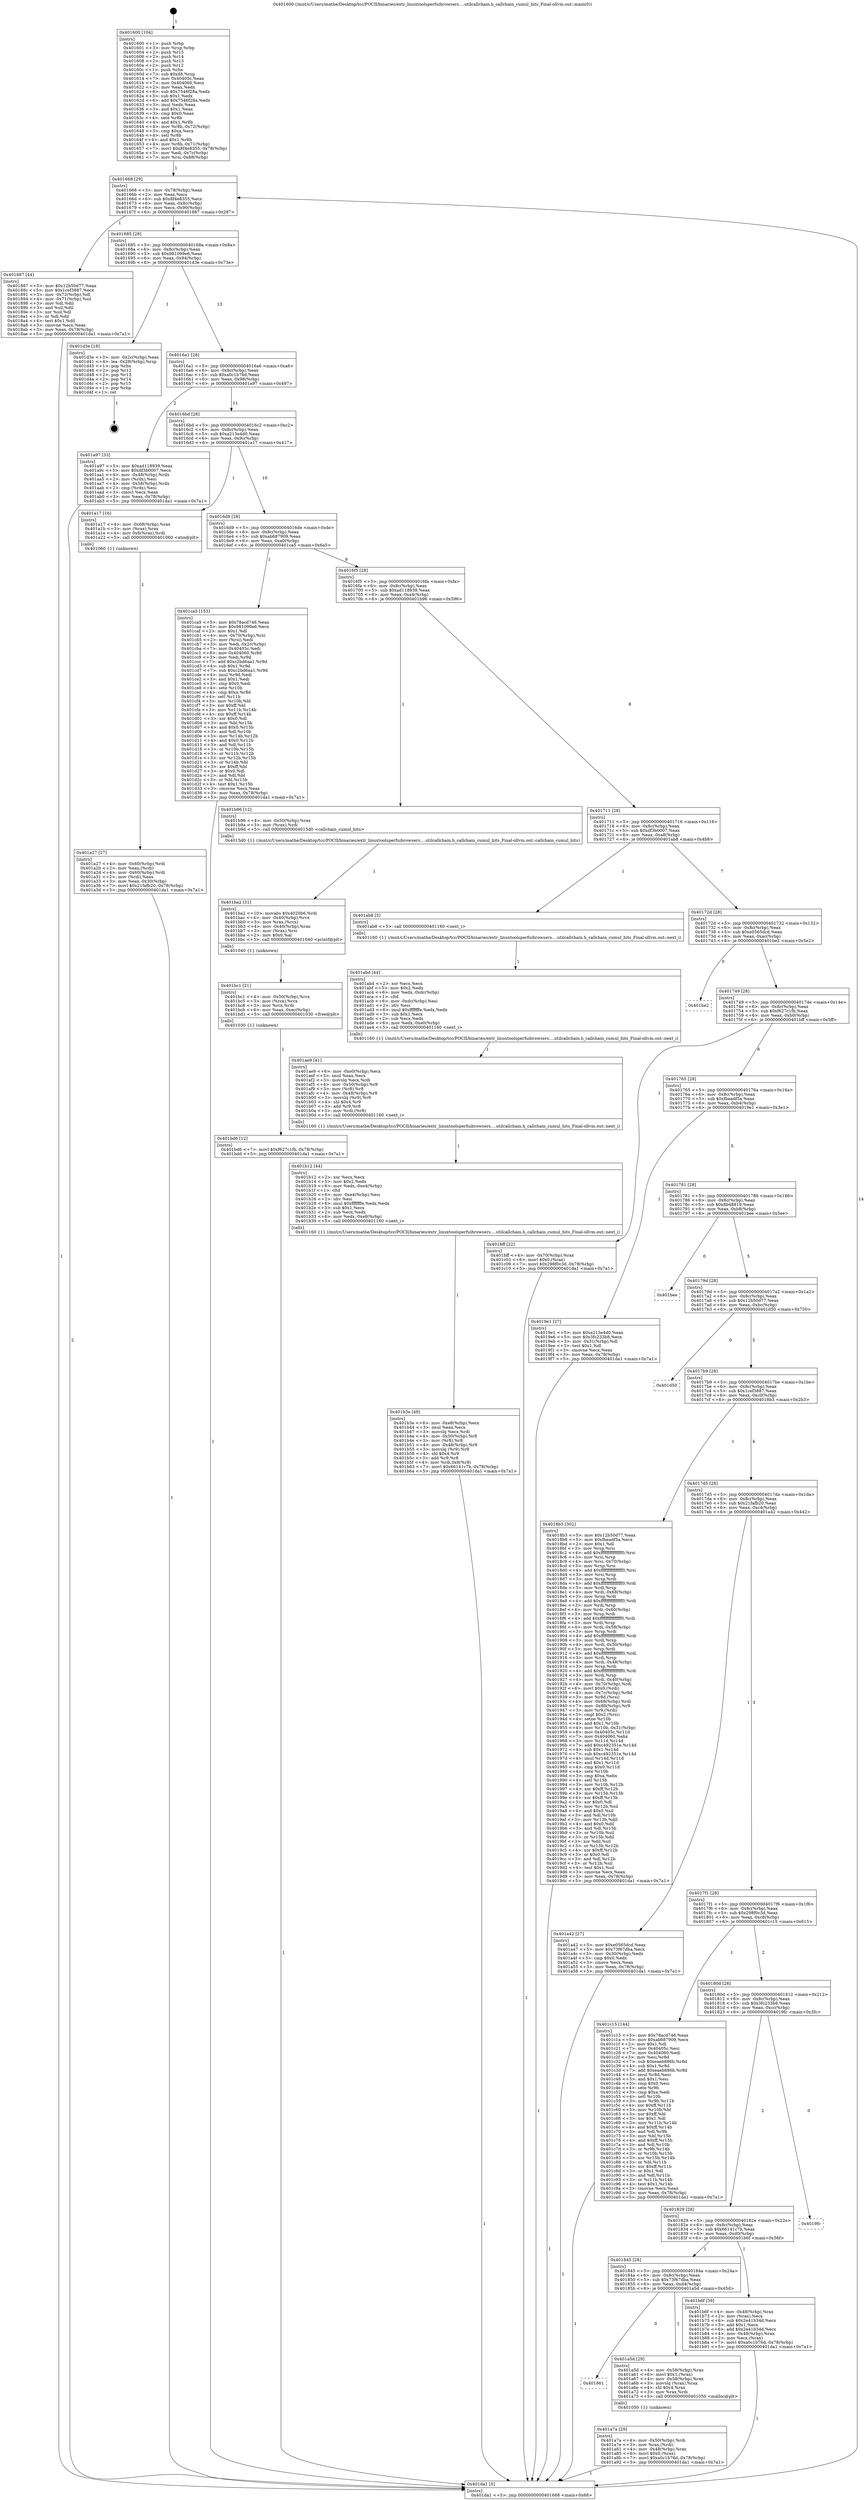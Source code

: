 digraph "0x401600" {
  label = "0x401600 (/mnt/c/Users/mathe/Desktop/tcc/POCII/binaries/extr_linuxtoolsperfuibrowsers....utilcallchain.h_callchain_cumul_hits_Final-ollvm.out::main(0))"
  labelloc = "t"
  node[shape=record]

  Entry [label="",width=0.3,height=0.3,shape=circle,fillcolor=black,style=filled]
  "0x401668" [label="{
     0x401668 [29]\l
     | [instrs]\l
     &nbsp;&nbsp;0x401668 \<+3\>: mov -0x78(%rbp),%eax\l
     &nbsp;&nbsp;0x40166b \<+2\>: mov %eax,%ecx\l
     &nbsp;&nbsp;0x40166d \<+6\>: sub $0x8f4e8355,%ecx\l
     &nbsp;&nbsp;0x401673 \<+6\>: mov %eax,-0x8c(%rbp)\l
     &nbsp;&nbsp;0x401679 \<+6\>: mov %ecx,-0x90(%rbp)\l
     &nbsp;&nbsp;0x40167f \<+6\>: je 0000000000401887 \<main+0x287\>\l
  }"]
  "0x401887" [label="{
     0x401887 [44]\l
     | [instrs]\l
     &nbsp;&nbsp;0x401887 \<+5\>: mov $0x12b50d77,%eax\l
     &nbsp;&nbsp;0x40188c \<+5\>: mov $0x1cef3887,%ecx\l
     &nbsp;&nbsp;0x401891 \<+3\>: mov -0x72(%rbp),%dl\l
     &nbsp;&nbsp;0x401894 \<+4\>: mov -0x71(%rbp),%sil\l
     &nbsp;&nbsp;0x401898 \<+3\>: mov %dl,%dil\l
     &nbsp;&nbsp;0x40189b \<+3\>: and %sil,%dil\l
     &nbsp;&nbsp;0x40189e \<+3\>: xor %sil,%dl\l
     &nbsp;&nbsp;0x4018a1 \<+3\>: or %dl,%dil\l
     &nbsp;&nbsp;0x4018a4 \<+4\>: test $0x1,%dil\l
     &nbsp;&nbsp;0x4018a8 \<+3\>: cmovne %ecx,%eax\l
     &nbsp;&nbsp;0x4018ab \<+3\>: mov %eax,-0x78(%rbp)\l
     &nbsp;&nbsp;0x4018ae \<+5\>: jmp 0000000000401da1 \<main+0x7a1\>\l
  }"]
  "0x401685" [label="{
     0x401685 [28]\l
     | [instrs]\l
     &nbsp;&nbsp;0x401685 \<+5\>: jmp 000000000040168a \<main+0x8a\>\l
     &nbsp;&nbsp;0x40168a \<+6\>: mov -0x8c(%rbp),%eax\l
     &nbsp;&nbsp;0x401690 \<+5\>: sub $0x981099e6,%eax\l
     &nbsp;&nbsp;0x401695 \<+6\>: mov %eax,-0x94(%rbp)\l
     &nbsp;&nbsp;0x40169b \<+6\>: je 0000000000401d3e \<main+0x73e\>\l
  }"]
  "0x401da1" [label="{
     0x401da1 [5]\l
     | [instrs]\l
     &nbsp;&nbsp;0x401da1 \<+5\>: jmp 0000000000401668 \<main+0x68\>\l
  }"]
  "0x401600" [label="{
     0x401600 [104]\l
     | [instrs]\l
     &nbsp;&nbsp;0x401600 \<+1\>: push %rbp\l
     &nbsp;&nbsp;0x401601 \<+3\>: mov %rsp,%rbp\l
     &nbsp;&nbsp;0x401604 \<+2\>: push %r15\l
     &nbsp;&nbsp;0x401606 \<+2\>: push %r14\l
     &nbsp;&nbsp;0x401608 \<+2\>: push %r13\l
     &nbsp;&nbsp;0x40160a \<+2\>: push %r12\l
     &nbsp;&nbsp;0x40160c \<+1\>: push %rbx\l
     &nbsp;&nbsp;0x40160d \<+7\>: sub $0xd8,%rsp\l
     &nbsp;&nbsp;0x401614 \<+7\>: mov 0x40405c,%eax\l
     &nbsp;&nbsp;0x40161b \<+7\>: mov 0x404060,%ecx\l
     &nbsp;&nbsp;0x401622 \<+2\>: mov %eax,%edx\l
     &nbsp;&nbsp;0x401624 \<+6\>: sub $0x7546f28a,%edx\l
     &nbsp;&nbsp;0x40162a \<+3\>: sub $0x1,%edx\l
     &nbsp;&nbsp;0x40162d \<+6\>: add $0x7546f28a,%edx\l
     &nbsp;&nbsp;0x401633 \<+3\>: imul %edx,%eax\l
     &nbsp;&nbsp;0x401636 \<+3\>: and $0x1,%eax\l
     &nbsp;&nbsp;0x401639 \<+3\>: cmp $0x0,%eax\l
     &nbsp;&nbsp;0x40163c \<+4\>: sete %r8b\l
     &nbsp;&nbsp;0x401640 \<+4\>: and $0x1,%r8b\l
     &nbsp;&nbsp;0x401644 \<+4\>: mov %r8b,-0x72(%rbp)\l
     &nbsp;&nbsp;0x401648 \<+3\>: cmp $0xa,%ecx\l
     &nbsp;&nbsp;0x40164b \<+4\>: setl %r8b\l
     &nbsp;&nbsp;0x40164f \<+4\>: and $0x1,%r8b\l
     &nbsp;&nbsp;0x401653 \<+4\>: mov %r8b,-0x71(%rbp)\l
     &nbsp;&nbsp;0x401657 \<+7\>: movl $0x8f4e8355,-0x78(%rbp)\l
     &nbsp;&nbsp;0x40165e \<+3\>: mov %edi,-0x7c(%rbp)\l
     &nbsp;&nbsp;0x401661 \<+7\>: mov %rsi,-0x88(%rbp)\l
  }"]
  Exit [label="",width=0.3,height=0.3,shape=circle,fillcolor=black,style=filled,peripheries=2]
  "0x401d3e" [label="{
     0x401d3e [18]\l
     | [instrs]\l
     &nbsp;&nbsp;0x401d3e \<+3\>: mov -0x2c(%rbp),%eax\l
     &nbsp;&nbsp;0x401d41 \<+4\>: lea -0x28(%rbp),%rsp\l
     &nbsp;&nbsp;0x401d45 \<+1\>: pop %rbx\l
     &nbsp;&nbsp;0x401d46 \<+2\>: pop %r12\l
     &nbsp;&nbsp;0x401d48 \<+2\>: pop %r13\l
     &nbsp;&nbsp;0x401d4a \<+2\>: pop %r14\l
     &nbsp;&nbsp;0x401d4c \<+2\>: pop %r15\l
     &nbsp;&nbsp;0x401d4e \<+1\>: pop %rbp\l
     &nbsp;&nbsp;0x401d4f \<+1\>: ret\l
  }"]
  "0x4016a1" [label="{
     0x4016a1 [28]\l
     | [instrs]\l
     &nbsp;&nbsp;0x4016a1 \<+5\>: jmp 00000000004016a6 \<main+0xa6\>\l
     &nbsp;&nbsp;0x4016a6 \<+6\>: mov -0x8c(%rbp),%eax\l
     &nbsp;&nbsp;0x4016ac \<+5\>: sub $0xa0c1b76d,%eax\l
     &nbsp;&nbsp;0x4016b1 \<+6\>: mov %eax,-0x98(%rbp)\l
     &nbsp;&nbsp;0x4016b7 \<+6\>: je 0000000000401a97 \<main+0x497\>\l
  }"]
  "0x401bd6" [label="{
     0x401bd6 [12]\l
     | [instrs]\l
     &nbsp;&nbsp;0x401bd6 \<+7\>: movl $0xf627c1fb,-0x78(%rbp)\l
     &nbsp;&nbsp;0x401bdd \<+5\>: jmp 0000000000401da1 \<main+0x7a1\>\l
  }"]
  "0x401a97" [label="{
     0x401a97 [33]\l
     | [instrs]\l
     &nbsp;&nbsp;0x401a97 \<+5\>: mov $0xad118939,%eax\l
     &nbsp;&nbsp;0x401a9c \<+5\>: mov $0xdf3b0007,%ecx\l
     &nbsp;&nbsp;0x401aa1 \<+4\>: mov -0x48(%rbp),%rdx\l
     &nbsp;&nbsp;0x401aa5 \<+2\>: mov (%rdx),%esi\l
     &nbsp;&nbsp;0x401aa7 \<+4\>: mov -0x58(%rbp),%rdx\l
     &nbsp;&nbsp;0x401aab \<+2\>: cmp (%rdx),%esi\l
     &nbsp;&nbsp;0x401aad \<+3\>: cmovl %ecx,%eax\l
     &nbsp;&nbsp;0x401ab0 \<+3\>: mov %eax,-0x78(%rbp)\l
     &nbsp;&nbsp;0x401ab3 \<+5\>: jmp 0000000000401da1 \<main+0x7a1\>\l
  }"]
  "0x4016bd" [label="{
     0x4016bd [28]\l
     | [instrs]\l
     &nbsp;&nbsp;0x4016bd \<+5\>: jmp 00000000004016c2 \<main+0xc2\>\l
     &nbsp;&nbsp;0x4016c2 \<+6\>: mov -0x8c(%rbp),%eax\l
     &nbsp;&nbsp;0x4016c8 \<+5\>: sub $0xa213e4d0,%eax\l
     &nbsp;&nbsp;0x4016cd \<+6\>: mov %eax,-0x9c(%rbp)\l
     &nbsp;&nbsp;0x4016d3 \<+6\>: je 0000000000401a17 \<main+0x417\>\l
  }"]
  "0x401bc1" [label="{
     0x401bc1 [21]\l
     | [instrs]\l
     &nbsp;&nbsp;0x401bc1 \<+4\>: mov -0x50(%rbp),%rcx\l
     &nbsp;&nbsp;0x401bc5 \<+3\>: mov (%rcx),%rcx\l
     &nbsp;&nbsp;0x401bc8 \<+3\>: mov %rcx,%rdi\l
     &nbsp;&nbsp;0x401bcb \<+6\>: mov %eax,-0xec(%rbp)\l
     &nbsp;&nbsp;0x401bd1 \<+5\>: call 0000000000401030 \<free@plt\>\l
     | [calls]\l
     &nbsp;&nbsp;0x401030 \{1\} (unknown)\l
  }"]
  "0x401a17" [label="{
     0x401a17 [16]\l
     | [instrs]\l
     &nbsp;&nbsp;0x401a17 \<+4\>: mov -0x68(%rbp),%rax\l
     &nbsp;&nbsp;0x401a1b \<+3\>: mov (%rax),%rax\l
     &nbsp;&nbsp;0x401a1e \<+4\>: mov 0x8(%rax),%rdi\l
     &nbsp;&nbsp;0x401a22 \<+5\>: call 0000000000401060 \<atoi@plt\>\l
     | [calls]\l
     &nbsp;&nbsp;0x401060 \{1\} (unknown)\l
  }"]
  "0x4016d9" [label="{
     0x4016d9 [28]\l
     | [instrs]\l
     &nbsp;&nbsp;0x4016d9 \<+5\>: jmp 00000000004016de \<main+0xde\>\l
     &nbsp;&nbsp;0x4016de \<+6\>: mov -0x8c(%rbp),%eax\l
     &nbsp;&nbsp;0x4016e4 \<+5\>: sub $0xab687909,%eax\l
     &nbsp;&nbsp;0x4016e9 \<+6\>: mov %eax,-0xa0(%rbp)\l
     &nbsp;&nbsp;0x4016ef \<+6\>: je 0000000000401ca5 \<main+0x6a5\>\l
  }"]
  "0x401ba2" [label="{
     0x401ba2 [31]\l
     | [instrs]\l
     &nbsp;&nbsp;0x401ba2 \<+10\>: movabs $0x4020b6,%rdi\l
     &nbsp;&nbsp;0x401bac \<+4\>: mov -0x40(%rbp),%rcx\l
     &nbsp;&nbsp;0x401bb0 \<+3\>: mov %rax,(%rcx)\l
     &nbsp;&nbsp;0x401bb3 \<+4\>: mov -0x40(%rbp),%rax\l
     &nbsp;&nbsp;0x401bb7 \<+3\>: mov (%rax),%rsi\l
     &nbsp;&nbsp;0x401bba \<+2\>: mov $0x0,%al\l
     &nbsp;&nbsp;0x401bbc \<+5\>: call 0000000000401040 \<printf@plt\>\l
     | [calls]\l
     &nbsp;&nbsp;0x401040 \{1\} (unknown)\l
  }"]
  "0x401ca5" [label="{
     0x401ca5 [153]\l
     | [instrs]\l
     &nbsp;&nbsp;0x401ca5 \<+5\>: mov $0x78acd746,%eax\l
     &nbsp;&nbsp;0x401caa \<+5\>: mov $0x981099e6,%ecx\l
     &nbsp;&nbsp;0x401caf \<+2\>: mov $0x1,%dl\l
     &nbsp;&nbsp;0x401cb1 \<+4\>: mov -0x70(%rbp),%rsi\l
     &nbsp;&nbsp;0x401cb5 \<+2\>: mov (%rsi),%edi\l
     &nbsp;&nbsp;0x401cb7 \<+3\>: mov %edi,-0x2c(%rbp)\l
     &nbsp;&nbsp;0x401cba \<+7\>: mov 0x40405c,%edi\l
     &nbsp;&nbsp;0x401cc1 \<+8\>: mov 0x404060,%r8d\l
     &nbsp;&nbsp;0x401cc9 \<+3\>: mov %edi,%r9d\l
     &nbsp;&nbsp;0x401ccc \<+7\>: add $0xc2bd6aa1,%r9d\l
     &nbsp;&nbsp;0x401cd3 \<+4\>: sub $0x1,%r9d\l
     &nbsp;&nbsp;0x401cd7 \<+7\>: sub $0xc2bd6aa1,%r9d\l
     &nbsp;&nbsp;0x401cde \<+4\>: imul %r9d,%edi\l
     &nbsp;&nbsp;0x401ce2 \<+3\>: and $0x1,%edi\l
     &nbsp;&nbsp;0x401ce5 \<+3\>: cmp $0x0,%edi\l
     &nbsp;&nbsp;0x401ce8 \<+4\>: sete %r10b\l
     &nbsp;&nbsp;0x401cec \<+4\>: cmp $0xa,%r8d\l
     &nbsp;&nbsp;0x401cf0 \<+4\>: setl %r11b\l
     &nbsp;&nbsp;0x401cf4 \<+3\>: mov %r10b,%bl\l
     &nbsp;&nbsp;0x401cf7 \<+3\>: xor $0xff,%bl\l
     &nbsp;&nbsp;0x401cfa \<+3\>: mov %r11b,%r14b\l
     &nbsp;&nbsp;0x401cfd \<+4\>: xor $0xff,%r14b\l
     &nbsp;&nbsp;0x401d01 \<+3\>: xor $0x0,%dl\l
     &nbsp;&nbsp;0x401d04 \<+3\>: mov %bl,%r15b\l
     &nbsp;&nbsp;0x401d07 \<+4\>: and $0x0,%r15b\l
     &nbsp;&nbsp;0x401d0b \<+3\>: and %dl,%r10b\l
     &nbsp;&nbsp;0x401d0e \<+3\>: mov %r14b,%r12b\l
     &nbsp;&nbsp;0x401d11 \<+4\>: and $0x0,%r12b\l
     &nbsp;&nbsp;0x401d15 \<+3\>: and %dl,%r11b\l
     &nbsp;&nbsp;0x401d18 \<+3\>: or %r10b,%r15b\l
     &nbsp;&nbsp;0x401d1b \<+3\>: or %r11b,%r12b\l
     &nbsp;&nbsp;0x401d1e \<+3\>: xor %r12b,%r15b\l
     &nbsp;&nbsp;0x401d21 \<+3\>: or %r14b,%bl\l
     &nbsp;&nbsp;0x401d24 \<+3\>: xor $0xff,%bl\l
     &nbsp;&nbsp;0x401d27 \<+3\>: or $0x0,%dl\l
     &nbsp;&nbsp;0x401d2a \<+2\>: and %dl,%bl\l
     &nbsp;&nbsp;0x401d2c \<+3\>: or %bl,%r15b\l
     &nbsp;&nbsp;0x401d2f \<+4\>: test $0x1,%r15b\l
     &nbsp;&nbsp;0x401d33 \<+3\>: cmovne %ecx,%eax\l
     &nbsp;&nbsp;0x401d36 \<+3\>: mov %eax,-0x78(%rbp)\l
     &nbsp;&nbsp;0x401d39 \<+5\>: jmp 0000000000401da1 \<main+0x7a1\>\l
  }"]
  "0x4016f5" [label="{
     0x4016f5 [28]\l
     | [instrs]\l
     &nbsp;&nbsp;0x4016f5 \<+5\>: jmp 00000000004016fa \<main+0xfa\>\l
     &nbsp;&nbsp;0x4016fa \<+6\>: mov -0x8c(%rbp),%eax\l
     &nbsp;&nbsp;0x401700 \<+5\>: sub $0xad118939,%eax\l
     &nbsp;&nbsp;0x401705 \<+6\>: mov %eax,-0xa4(%rbp)\l
     &nbsp;&nbsp;0x40170b \<+6\>: je 0000000000401b96 \<main+0x596\>\l
  }"]
  "0x401b3e" [label="{
     0x401b3e [49]\l
     | [instrs]\l
     &nbsp;&nbsp;0x401b3e \<+6\>: mov -0xe8(%rbp),%ecx\l
     &nbsp;&nbsp;0x401b44 \<+3\>: imul %eax,%ecx\l
     &nbsp;&nbsp;0x401b47 \<+3\>: movslq %ecx,%rdi\l
     &nbsp;&nbsp;0x401b4a \<+4\>: mov -0x50(%rbp),%r8\l
     &nbsp;&nbsp;0x401b4e \<+3\>: mov (%r8),%r8\l
     &nbsp;&nbsp;0x401b51 \<+4\>: mov -0x48(%rbp),%r9\l
     &nbsp;&nbsp;0x401b55 \<+3\>: movslq (%r9),%r9\l
     &nbsp;&nbsp;0x401b58 \<+4\>: shl $0x4,%r9\l
     &nbsp;&nbsp;0x401b5c \<+3\>: add %r9,%r8\l
     &nbsp;&nbsp;0x401b5f \<+4\>: mov %rdi,0x8(%r8)\l
     &nbsp;&nbsp;0x401b63 \<+7\>: movl $0x66141c7b,-0x78(%rbp)\l
     &nbsp;&nbsp;0x401b6a \<+5\>: jmp 0000000000401da1 \<main+0x7a1\>\l
  }"]
  "0x401b96" [label="{
     0x401b96 [12]\l
     | [instrs]\l
     &nbsp;&nbsp;0x401b96 \<+4\>: mov -0x50(%rbp),%rax\l
     &nbsp;&nbsp;0x401b9a \<+3\>: mov (%rax),%rdi\l
     &nbsp;&nbsp;0x401b9d \<+5\>: call 00000000004015d0 \<callchain_cumul_hits\>\l
     | [calls]\l
     &nbsp;&nbsp;0x4015d0 \{1\} (/mnt/c/Users/mathe/Desktop/tcc/POCII/binaries/extr_linuxtoolsperfuibrowsers....utilcallchain.h_callchain_cumul_hits_Final-ollvm.out::callchain_cumul_hits)\l
  }"]
  "0x401711" [label="{
     0x401711 [28]\l
     | [instrs]\l
     &nbsp;&nbsp;0x401711 \<+5\>: jmp 0000000000401716 \<main+0x116\>\l
     &nbsp;&nbsp;0x401716 \<+6\>: mov -0x8c(%rbp),%eax\l
     &nbsp;&nbsp;0x40171c \<+5\>: sub $0xdf3b0007,%eax\l
     &nbsp;&nbsp;0x401721 \<+6\>: mov %eax,-0xa8(%rbp)\l
     &nbsp;&nbsp;0x401727 \<+6\>: je 0000000000401ab8 \<main+0x4b8\>\l
  }"]
  "0x401b12" [label="{
     0x401b12 [44]\l
     | [instrs]\l
     &nbsp;&nbsp;0x401b12 \<+2\>: xor %ecx,%ecx\l
     &nbsp;&nbsp;0x401b14 \<+5\>: mov $0x2,%edx\l
     &nbsp;&nbsp;0x401b19 \<+6\>: mov %edx,-0xe4(%rbp)\l
     &nbsp;&nbsp;0x401b1f \<+1\>: cltd\l
     &nbsp;&nbsp;0x401b20 \<+6\>: mov -0xe4(%rbp),%esi\l
     &nbsp;&nbsp;0x401b26 \<+2\>: idiv %esi\l
     &nbsp;&nbsp;0x401b28 \<+6\>: imul $0xfffffffe,%edx,%edx\l
     &nbsp;&nbsp;0x401b2e \<+3\>: sub $0x1,%ecx\l
     &nbsp;&nbsp;0x401b31 \<+2\>: sub %ecx,%edx\l
     &nbsp;&nbsp;0x401b33 \<+6\>: mov %edx,-0xe8(%rbp)\l
     &nbsp;&nbsp;0x401b39 \<+5\>: call 0000000000401160 \<next_i\>\l
     | [calls]\l
     &nbsp;&nbsp;0x401160 \{1\} (/mnt/c/Users/mathe/Desktop/tcc/POCII/binaries/extr_linuxtoolsperfuibrowsers....utilcallchain.h_callchain_cumul_hits_Final-ollvm.out::next_i)\l
  }"]
  "0x401ab8" [label="{
     0x401ab8 [5]\l
     | [instrs]\l
     &nbsp;&nbsp;0x401ab8 \<+5\>: call 0000000000401160 \<next_i\>\l
     | [calls]\l
     &nbsp;&nbsp;0x401160 \{1\} (/mnt/c/Users/mathe/Desktop/tcc/POCII/binaries/extr_linuxtoolsperfuibrowsers....utilcallchain.h_callchain_cumul_hits_Final-ollvm.out::next_i)\l
  }"]
  "0x40172d" [label="{
     0x40172d [28]\l
     | [instrs]\l
     &nbsp;&nbsp;0x40172d \<+5\>: jmp 0000000000401732 \<main+0x132\>\l
     &nbsp;&nbsp;0x401732 \<+6\>: mov -0x8c(%rbp),%eax\l
     &nbsp;&nbsp;0x401738 \<+5\>: sub $0xe0565dcd,%eax\l
     &nbsp;&nbsp;0x40173d \<+6\>: mov %eax,-0xac(%rbp)\l
     &nbsp;&nbsp;0x401743 \<+6\>: je 0000000000401be2 \<main+0x5e2\>\l
  }"]
  "0x401ae9" [label="{
     0x401ae9 [41]\l
     | [instrs]\l
     &nbsp;&nbsp;0x401ae9 \<+6\>: mov -0xe0(%rbp),%ecx\l
     &nbsp;&nbsp;0x401aef \<+3\>: imul %eax,%ecx\l
     &nbsp;&nbsp;0x401af2 \<+3\>: movslq %ecx,%rdi\l
     &nbsp;&nbsp;0x401af5 \<+4\>: mov -0x50(%rbp),%r8\l
     &nbsp;&nbsp;0x401af9 \<+3\>: mov (%r8),%r8\l
     &nbsp;&nbsp;0x401afc \<+4\>: mov -0x48(%rbp),%r9\l
     &nbsp;&nbsp;0x401b00 \<+3\>: movslq (%r9),%r9\l
     &nbsp;&nbsp;0x401b03 \<+4\>: shl $0x4,%r9\l
     &nbsp;&nbsp;0x401b07 \<+3\>: add %r9,%r8\l
     &nbsp;&nbsp;0x401b0a \<+3\>: mov %rdi,(%r8)\l
     &nbsp;&nbsp;0x401b0d \<+5\>: call 0000000000401160 \<next_i\>\l
     | [calls]\l
     &nbsp;&nbsp;0x401160 \{1\} (/mnt/c/Users/mathe/Desktop/tcc/POCII/binaries/extr_linuxtoolsperfuibrowsers....utilcallchain.h_callchain_cumul_hits_Final-ollvm.out::next_i)\l
  }"]
  "0x401be2" [label="{
     0x401be2\l
  }", style=dashed]
  "0x401749" [label="{
     0x401749 [28]\l
     | [instrs]\l
     &nbsp;&nbsp;0x401749 \<+5\>: jmp 000000000040174e \<main+0x14e\>\l
     &nbsp;&nbsp;0x40174e \<+6\>: mov -0x8c(%rbp),%eax\l
     &nbsp;&nbsp;0x401754 \<+5\>: sub $0xf627c1fb,%eax\l
     &nbsp;&nbsp;0x401759 \<+6\>: mov %eax,-0xb0(%rbp)\l
     &nbsp;&nbsp;0x40175f \<+6\>: je 0000000000401bff \<main+0x5ff\>\l
  }"]
  "0x401abd" [label="{
     0x401abd [44]\l
     | [instrs]\l
     &nbsp;&nbsp;0x401abd \<+2\>: xor %ecx,%ecx\l
     &nbsp;&nbsp;0x401abf \<+5\>: mov $0x2,%edx\l
     &nbsp;&nbsp;0x401ac4 \<+6\>: mov %edx,-0xdc(%rbp)\l
     &nbsp;&nbsp;0x401aca \<+1\>: cltd\l
     &nbsp;&nbsp;0x401acb \<+6\>: mov -0xdc(%rbp),%esi\l
     &nbsp;&nbsp;0x401ad1 \<+2\>: idiv %esi\l
     &nbsp;&nbsp;0x401ad3 \<+6\>: imul $0xfffffffe,%edx,%edx\l
     &nbsp;&nbsp;0x401ad9 \<+3\>: sub $0x1,%ecx\l
     &nbsp;&nbsp;0x401adc \<+2\>: sub %ecx,%edx\l
     &nbsp;&nbsp;0x401ade \<+6\>: mov %edx,-0xe0(%rbp)\l
     &nbsp;&nbsp;0x401ae4 \<+5\>: call 0000000000401160 \<next_i\>\l
     | [calls]\l
     &nbsp;&nbsp;0x401160 \{1\} (/mnt/c/Users/mathe/Desktop/tcc/POCII/binaries/extr_linuxtoolsperfuibrowsers....utilcallchain.h_callchain_cumul_hits_Final-ollvm.out::next_i)\l
  }"]
  "0x401bff" [label="{
     0x401bff [22]\l
     | [instrs]\l
     &nbsp;&nbsp;0x401bff \<+4\>: mov -0x70(%rbp),%rax\l
     &nbsp;&nbsp;0x401c03 \<+6\>: movl $0x0,(%rax)\l
     &nbsp;&nbsp;0x401c09 \<+7\>: movl $0x298f0c3d,-0x78(%rbp)\l
     &nbsp;&nbsp;0x401c10 \<+5\>: jmp 0000000000401da1 \<main+0x7a1\>\l
  }"]
  "0x401765" [label="{
     0x401765 [28]\l
     | [instrs]\l
     &nbsp;&nbsp;0x401765 \<+5\>: jmp 000000000040176a \<main+0x16a\>\l
     &nbsp;&nbsp;0x40176a \<+6\>: mov -0x8c(%rbp),%eax\l
     &nbsp;&nbsp;0x401770 \<+5\>: sub $0xfbeadf5a,%eax\l
     &nbsp;&nbsp;0x401775 \<+6\>: mov %eax,-0xb4(%rbp)\l
     &nbsp;&nbsp;0x40177b \<+6\>: je 00000000004019e1 \<main+0x3e1\>\l
  }"]
  "0x401a7a" [label="{
     0x401a7a [29]\l
     | [instrs]\l
     &nbsp;&nbsp;0x401a7a \<+4\>: mov -0x50(%rbp),%rdi\l
     &nbsp;&nbsp;0x401a7e \<+3\>: mov %rax,(%rdi)\l
     &nbsp;&nbsp;0x401a81 \<+4\>: mov -0x48(%rbp),%rax\l
     &nbsp;&nbsp;0x401a85 \<+6\>: movl $0x0,(%rax)\l
     &nbsp;&nbsp;0x401a8b \<+7\>: movl $0xa0c1b76d,-0x78(%rbp)\l
     &nbsp;&nbsp;0x401a92 \<+5\>: jmp 0000000000401da1 \<main+0x7a1\>\l
  }"]
  "0x4019e1" [label="{
     0x4019e1 [27]\l
     | [instrs]\l
     &nbsp;&nbsp;0x4019e1 \<+5\>: mov $0xa213e4d0,%eax\l
     &nbsp;&nbsp;0x4019e6 \<+5\>: mov $0x3fc233b8,%ecx\l
     &nbsp;&nbsp;0x4019eb \<+3\>: mov -0x31(%rbp),%dl\l
     &nbsp;&nbsp;0x4019ee \<+3\>: test $0x1,%dl\l
     &nbsp;&nbsp;0x4019f1 \<+3\>: cmovne %ecx,%eax\l
     &nbsp;&nbsp;0x4019f4 \<+3\>: mov %eax,-0x78(%rbp)\l
     &nbsp;&nbsp;0x4019f7 \<+5\>: jmp 0000000000401da1 \<main+0x7a1\>\l
  }"]
  "0x401781" [label="{
     0x401781 [28]\l
     | [instrs]\l
     &nbsp;&nbsp;0x401781 \<+5\>: jmp 0000000000401786 \<main+0x186\>\l
     &nbsp;&nbsp;0x401786 \<+6\>: mov -0x8c(%rbp),%eax\l
     &nbsp;&nbsp;0x40178c \<+5\>: sub $0x8b48819,%eax\l
     &nbsp;&nbsp;0x401791 \<+6\>: mov %eax,-0xb8(%rbp)\l
     &nbsp;&nbsp;0x401797 \<+6\>: je 0000000000401bee \<main+0x5ee\>\l
  }"]
  "0x401861" [label="{
     0x401861\l
  }", style=dashed]
  "0x401bee" [label="{
     0x401bee\l
  }", style=dashed]
  "0x40179d" [label="{
     0x40179d [28]\l
     | [instrs]\l
     &nbsp;&nbsp;0x40179d \<+5\>: jmp 00000000004017a2 \<main+0x1a2\>\l
     &nbsp;&nbsp;0x4017a2 \<+6\>: mov -0x8c(%rbp),%eax\l
     &nbsp;&nbsp;0x4017a8 \<+5\>: sub $0x12b50d77,%eax\l
     &nbsp;&nbsp;0x4017ad \<+6\>: mov %eax,-0xbc(%rbp)\l
     &nbsp;&nbsp;0x4017b3 \<+6\>: je 0000000000401d50 \<main+0x750\>\l
  }"]
  "0x401a5d" [label="{
     0x401a5d [29]\l
     | [instrs]\l
     &nbsp;&nbsp;0x401a5d \<+4\>: mov -0x58(%rbp),%rax\l
     &nbsp;&nbsp;0x401a61 \<+6\>: movl $0x1,(%rax)\l
     &nbsp;&nbsp;0x401a67 \<+4\>: mov -0x58(%rbp),%rax\l
     &nbsp;&nbsp;0x401a6b \<+3\>: movslq (%rax),%rax\l
     &nbsp;&nbsp;0x401a6e \<+4\>: shl $0x4,%rax\l
     &nbsp;&nbsp;0x401a72 \<+3\>: mov %rax,%rdi\l
     &nbsp;&nbsp;0x401a75 \<+5\>: call 0000000000401050 \<malloc@plt\>\l
     | [calls]\l
     &nbsp;&nbsp;0x401050 \{1\} (unknown)\l
  }"]
  "0x401d50" [label="{
     0x401d50\l
  }", style=dashed]
  "0x4017b9" [label="{
     0x4017b9 [28]\l
     | [instrs]\l
     &nbsp;&nbsp;0x4017b9 \<+5\>: jmp 00000000004017be \<main+0x1be\>\l
     &nbsp;&nbsp;0x4017be \<+6\>: mov -0x8c(%rbp),%eax\l
     &nbsp;&nbsp;0x4017c4 \<+5\>: sub $0x1cef3887,%eax\l
     &nbsp;&nbsp;0x4017c9 \<+6\>: mov %eax,-0xc0(%rbp)\l
     &nbsp;&nbsp;0x4017cf \<+6\>: je 00000000004018b3 \<main+0x2b3\>\l
  }"]
  "0x401845" [label="{
     0x401845 [28]\l
     | [instrs]\l
     &nbsp;&nbsp;0x401845 \<+5\>: jmp 000000000040184a \<main+0x24a\>\l
     &nbsp;&nbsp;0x40184a \<+6\>: mov -0x8c(%rbp),%eax\l
     &nbsp;&nbsp;0x401850 \<+5\>: sub $0x73f67dba,%eax\l
     &nbsp;&nbsp;0x401855 \<+6\>: mov %eax,-0xd4(%rbp)\l
     &nbsp;&nbsp;0x40185b \<+6\>: je 0000000000401a5d \<main+0x45d\>\l
  }"]
  "0x4018b3" [label="{
     0x4018b3 [302]\l
     | [instrs]\l
     &nbsp;&nbsp;0x4018b3 \<+5\>: mov $0x12b50d77,%eax\l
     &nbsp;&nbsp;0x4018b8 \<+5\>: mov $0xfbeadf5a,%ecx\l
     &nbsp;&nbsp;0x4018bd \<+2\>: mov $0x1,%dl\l
     &nbsp;&nbsp;0x4018bf \<+3\>: mov %rsp,%rsi\l
     &nbsp;&nbsp;0x4018c2 \<+4\>: add $0xfffffffffffffff0,%rsi\l
     &nbsp;&nbsp;0x4018c6 \<+3\>: mov %rsi,%rsp\l
     &nbsp;&nbsp;0x4018c9 \<+4\>: mov %rsi,-0x70(%rbp)\l
     &nbsp;&nbsp;0x4018cd \<+3\>: mov %rsp,%rsi\l
     &nbsp;&nbsp;0x4018d0 \<+4\>: add $0xfffffffffffffff0,%rsi\l
     &nbsp;&nbsp;0x4018d4 \<+3\>: mov %rsi,%rsp\l
     &nbsp;&nbsp;0x4018d7 \<+3\>: mov %rsp,%rdi\l
     &nbsp;&nbsp;0x4018da \<+4\>: add $0xfffffffffffffff0,%rdi\l
     &nbsp;&nbsp;0x4018de \<+3\>: mov %rdi,%rsp\l
     &nbsp;&nbsp;0x4018e1 \<+4\>: mov %rdi,-0x68(%rbp)\l
     &nbsp;&nbsp;0x4018e5 \<+3\>: mov %rsp,%rdi\l
     &nbsp;&nbsp;0x4018e8 \<+4\>: add $0xfffffffffffffff0,%rdi\l
     &nbsp;&nbsp;0x4018ec \<+3\>: mov %rdi,%rsp\l
     &nbsp;&nbsp;0x4018ef \<+4\>: mov %rdi,-0x60(%rbp)\l
     &nbsp;&nbsp;0x4018f3 \<+3\>: mov %rsp,%rdi\l
     &nbsp;&nbsp;0x4018f6 \<+4\>: add $0xfffffffffffffff0,%rdi\l
     &nbsp;&nbsp;0x4018fa \<+3\>: mov %rdi,%rsp\l
     &nbsp;&nbsp;0x4018fd \<+4\>: mov %rdi,-0x58(%rbp)\l
     &nbsp;&nbsp;0x401901 \<+3\>: mov %rsp,%rdi\l
     &nbsp;&nbsp;0x401904 \<+4\>: add $0xfffffffffffffff0,%rdi\l
     &nbsp;&nbsp;0x401908 \<+3\>: mov %rdi,%rsp\l
     &nbsp;&nbsp;0x40190b \<+4\>: mov %rdi,-0x50(%rbp)\l
     &nbsp;&nbsp;0x40190f \<+3\>: mov %rsp,%rdi\l
     &nbsp;&nbsp;0x401912 \<+4\>: add $0xfffffffffffffff0,%rdi\l
     &nbsp;&nbsp;0x401916 \<+3\>: mov %rdi,%rsp\l
     &nbsp;&nbsp;0x401919 \<+4\>: mov %rdi,-0x48(%rbp)\l
     &nbsp;&nbsp;0x40191d \<+3\>: mov %rsp,%rdi\l
     &nbsp;&nbsp;0x401920 \<+4\>: add $0xfffffffffffffff0,%rdi\l
     &nbsp;&nbsp;0x401924 \<+3\>: mov %rdi,%rsp\l
     &nbsp;&nbsp;0x401927 \<+4\>: mov %rdi,-0x40(%rbp)\l
     &nbsp;&nbsp;0x40192b \<+4\>: mov -0x70(%rbp),%rdi\l
     &nbsp;&nbsp;0x40192f \<+6\>: movl $0x0,(%rdi)\l
     &nbsp;&nbsp;0x401935 \<+4\>: mov -0x7c(%rbp),%r8d\l
     &nbsp;&nbsp;0x401939 \<+3\>: mov %r8d,(%rsi)\l
     &nbsp;&nbsp;0x40193c \<+4\>: mov -0x68(%rbp),%rdi\l
     &nbsp;&nbsp;0x401940 \<+7\>: mov -0x88(%rbp),%r9\l
     &nbsp;&nbsp;0x401947 \<+3\>: mov %r9,(%rdi)\l
     &nbsp;&nbsp;0x40194a \<+3\>: cmpl $0x2,(%rsi)\l
     &nbsp;&nbsp;0x40194d \<+4\>: setne %r10b\l
     &nbsp;&nbsp;0x401951 \<+4\>: and $0x1,%r10b\l
     &nbsp;&nbsp;0x401955 \<+4\>: mov %r10b,-0x31(%rbp)\l
     &nbsp;&nbsp;0x401959 \<+8\>: mov 0x40405c,%r11d\l
     &nbsp;&nbsp;0x401961 \<+7\>: mov 0x404060,%ebx\l
     &nbsp;&nbsp;0x401968 \<+3\>: mov %r11d,%r14d\l
     &nbsp;&nbsp;0x40196b \<+7\>: add $0xc492351e,%r14d\l
     &nbsp;&nbsp;0x401972 \<+4\>: sub $0x1,%r14d\l
     &nbsp;&nbsp;0x401976 \<+7\>: sub $0xc492351e,%r14d\l
     &nbsp;&nbsp;0x40197d \<+4\>: imul %r14d,%r11d\l
     &nbsp;&nbsp;0x401981 \<+4\>: and $0x1,%r11d\l
     &nbsp;&nbsp;0x401985 \<+4\>: cmp $0x0,%r11d\l
     &nbsp;&nbsp;0x401989 \<+4\>: sete %r10b\l
     &nbsp;&nbsp;0x40198d \<+3\>: cmp $0xa,%ebx\l
     &nbsp;&nbsp;0x401990 \<+4\>: setl %r15b\l
     &nbsp;&nbsp;0x401994 \<+3\>: mov %r10b,%r12b\l
     &nbsp;&nbsp;0x401997 \<+4\>: xor $0xff,%r12b\l
     &nbsp;&nbsp;0x40199b \<+3\>: mov %r15b,%r13b\l
     &nbsp;&nbsp;0x40199e \<+4\>: xor $0xff,%r13b\l
     &nbsp;&nbsp;0x4019a2 \<+3\>: xor $0x0,%dl\l
     &nbsp;&nbsp;0x4019a5 \<+3\>: mov %r12b,%sil\l
     &nbsp;&nbsp;0x4019a8 \<+4\>: and $0x0,%sil\l
     &nbsp;&nbsp;0x4019ac \<+3\>: and %dl,%r10b\l
     &nbsp;&nbsp;0x4019af \<+3\>: mov %r13b,%dil\l
     &nbsp;&nbsp;0x4019b2 \<+4\>: and $0x0,%dil\l
     &nbsp;&nbsp;0x4019b6 \<+3\>: and %dl,%r15b\l
     &nbsp;&nbsp;0x4019b9 \<+3\>: or %r10b,%sil\l
     &nbsp;&nbsp;0x4019bc \<+3\>: or %r15b,%dil\l
     &nbsp;&nbsp;0x4019bf \<+3\>: xor %dil,%sil\l
     &nbsp;&nbsp;0x4019c2 \<+3\>: or %r13b,%r12b\l
     &nbsp;&nbsp;0x4019c5 \<+4\>: xor $0xff,%r12b\l
     &nbsp;&nbsp;0x4019c9 \<+3\>: or $0x0,%dl\l
     &nbsp;&nbsp;0x4019cc \<+3\>: and %dl,%r12b\l
     &nbsp;&nbsp;0x4019cf \<+3\>: or %r12b,%sil\l
     &nbsp;&nbsp;0x4019d2 \<+4\>: test $0x1,%sil\l
     &nbsp;&nbsp;0x4019d6 \<+3\>: cmovne %ecx,%eax\l
     &nbsp;&nbsp;0x4019d9 \<+3\>: mov %eax,-0x78(%rbp)\l
     &nbsp;&nbsp;0x4019dc \<+5\>: jmp 0000000000401da1 \<main+0x7a1\>\l
  }"]
  "0x4017d5" [label="{
     0x4017d5 [28]\l
     | [instrs]\l
     &nbsp;&nbsp;0x4017d5 \<+5\>: jmp 00000000004017da \<main+0x1da\>\l
     &nbsp;&nbsp;0x4017da \<+6\>: mov -0x8c(%rbp),%eax\l
     &nbsp;&nbsp;0x4017e0 \<+5\>: sub $0x21fafb20,%eax\l
     &nbsp;&nbsp;0x4017e5 \<+6\>: mov %eax,-0xc4(%rbp)\l
     &nbsp;&nbsp;0x4017eb \<+6\>: je 0000000000401a42 \<main+0x442\>\l
  }"]
  "0x401b6f" [label="{
     0x401b6f [39]\l
     | [instrs]\l
     &nbsp;&nbsp;0x401b6f \<+4\>: mov -0x48(%rbp),%rax\l
     &nbsp;&nbsp;0x401b73 \<+2\>: mov (%rax),%ecx\l
     &nbsp;&nbsp;0x401b75 \<+6\>: sub $0x2e41b34d,%ecx\l
     &nbsp;&nbsp;0x401b7b \<+3\>: add $0x1,%ecx\l
     &nbsp;&nbsp;0x401b7e \<+6\>: add $0x2e41b34d,%ecx\l
     &nbsp;&nbsp;0x401b84 \<+4\>: mov -0x48(%rbp),%rax\l
     &nbsp;&nbsp;0x401b88 \<+2\>: mov %ecx,(%rax)\l
     &nbsp;&nbsp;0x401b8a \<+7\>: movl $0xa0c1b76d,-0x78(%rbp)\l
     &nbsp;&nbsp;0x401b91 \<+5\>: jmp 0000000000401da1 \<main+0x7a1\>\l
  }"]
  "0x401a27" [label="{
     0x401a27 [27]\l
     | [instrs]\l
     &nbsp;&nbsp;0x401a27 \<+4\>: mov -0x60(%rbp),%rdi\l
     &nbsp;&nbsp;0x401a2b \<+2\>: mov %eax,(%rdi)\l
     &nbsp;&nbsp;0x401a2d \<+4\>: mov -0x60(%rbp),%rdi\l
     &nbsp;&nbsp;0x401a31 \<+2\>: mov (%rdi),%eax\l
     &nbsp;&nbsp;0x401a33 \<+3\>: mov %eax,-0x30(%rbp)\l
     &nbsp;&nbsp;0x401a36 \<+7\>: movl $0x21fafb20,-0x78(%rbp)\l
     &nbsp;&nbsp;0x401a3d \<+5\>: jmp 0000000000401da1 \<main+0x7a1\>\l
  }"]
  "0x401829" [label="{
     0x401829 [28]\l
     | [instrs]\l
     &nbsp;&nbsp;0x401829 \<+5\>: jmp 000000000040182e \<main+0x22e\>\l
     &nbsp;&nbsp;0x40182e \<+6\>: mov -0x8c(%rbp),%eax\l
     &nbsp;&nbsp;0x401834 \<+5\>: sub $0x66141c7b,%eax\l
     &nbsp;&nbsp;0x401839 \<+6\>: mov %eax,-0xd0(%rbp)\l
     &nbsp;&nbsp;0x40183f \<+6\>: je 0000000000401b6f \<main+0x56f\>\l
  }"]
  "0x401a42" [label="{
     0x401a42 [27]\l
     | [instrs]\l
     &nbsp;&nbsp;0x401a42 \<+5\>: mov $0xe0565dcd,%eax\l
     &nbsp;&nbsp;0x401a47 \<+5\>: mov $0x73f67dba,%ecx\l
     &nbsp;&nbsp;0x401a4c \<+3\>: mov -0x30(%rbp),%edx\l
     &nbsp;&nbsp;0x401a4f \<+3\>: cmp $0x0,%edx\l
     &nbsp;&nbsp;0x401a52 \<+3\>: cmove %ecx,%eax\l
     &nbsp;&nbsp;0x401a55 \<+3\>: mov %eax,-0x78(%rbp)\l
     &nbsp;&nbsp;0x401a58 \<+5\>: jmp 0000000000401da1 \<main+0x7a1\>\l
  }"]
  "0x4017f1" [label="{
     0x4017f1 [28]\l
     | [instrs]\l
     &nbsp;&nbsp;0x4017f1 \<+5\>: jmp 00000000004017f6 \<main+0x1f6\>\l
     &nbsp;&nbsp;0x4017f6 \<+6\>: mov -0x8c(%rbp),%eax\l
     &nbsp;&nbsp;0x4017fc \<+5\>: sub $0x298f0c3d,%eax\l
     &nbsp;&nbsp;0x401801 \<+6\>: mov %eax,-0xc8(%rbp)\l
     &nbsp;&nbsp;0x401807 \<+6\>: je 0000000000401c15 \<main+0x615\>\l
  }"]
  "0x4019fc" [label="{
     0x4019fc\l
  }", style=dashed]
  "0x401c15" [label="{
     0x401c15 [144]\l
     | [instrs]\l
     &nbsp;&nbsp;0x401c15 \<+5\>: mov $0x78acd746,%eax\l
     &nbsp;&nbsp;0x401c1a \<+5\>: mov $0xab687909,%ecx\l
     &nbsp;&nbsp;0x401c1f \<+2\>: mov $0x1,%dl\l
     &nbsp;&nbsp;0x401c21 \<+7\>: mov 0x40405c,%esi\l
     &nbsp;&nbsp;0x401c28 \<+7\>: mov 0x404060,%edi\l
     &nbsp;&nbsp;0x401c2f \<+3\>: mov %esi,%r8d\l
     &nbsp;&nbsp;0x401c32 \<+7\>: sub $0xeaeb886b,%r8d\l
     &nbsp;&nbsp;0x401c39 \<+4\>: sub $0x1,%r8d\l
     &nbsp;&nbsp;0x401c3d \<+7\>: add $0xeaeb886b,%r8d\l
     &nbsp;&nbsp;0x401c44 \<+4\>: imul %r8d,%esi\l
     &nbsp;&nbsp;0x401c48 \<+3\>: and $0x1,%esi\l
     &nbsp;&nbsp;0x401c4b \<+3\>: cmp $0x0,%esi\l
     &nbsp;&nbsp;0x401c4e \<+4\>: sete %r9b\l
     &nbsp;&nbsp;0x401c52 \<+3\>: cmp $0xa,%edi\l
     &nbsp;&nbsp;0x401c55 \<+4\>: setl %r10b\l
     &nbsp;&nbsp;0x401c59 \<+3\>: mov %r9b,%r11b\l
     &nbsp;&nbsp;0x401c5c \<+4\>: xor $0xff,%r11b\l
     &nbsp;&nbsp;0x401c60 \<+3\>: mov %r10b,%bl\l
     &nbsp;&nbsp;0x401c63 \<+3\>: xor $0xff,%bl\l
     &nbsp;&nbsp;0x401c66 \<+3\>: xor $0x1,%dl\l
     &nbsp;&nbsp;0x401c69 \<+3\>: mov %r11b,%r14b\l
     &nbsp;&nbsp;0x401c6c \<+4\>: and $0xff,%r14b\l
     &nbsp;&nbsp;0x401c70 \<+3\>: and %dl,%r9b\l
     &nbsp;&nbsp;0x401c73 \<+3\>: mov %bl,%r15b\l
     &nbsp;&nbsp;0x401c76 \<+4\>: and $0xff,%r15b\l
     &nbsp;&nbsp;0x401c7a \<+3\>: and %dl,%r10b\l
     &nbsp;&nbsp;0x401c7d \<+3\>: or %r9b,%r14b\l
     &nbsp;&nbsp;0x401c80 \<+3\>: or %r10b,%r15b\l
     &nbsp;&nbsp;0x401c83 \<+3\>: xor %r15b,%r14b\l
     &nbsp;&nbsp;0x401c86 \<+3\>: or %bl,%r11b\l
     &nbsp;&nbsp;0x401c89 \<+4\>: xor $0xff,%r11b\l
     &nbsp;&nbsp;0x401c8d \<+3\>: or $0x1,%dl\l
     &nbsp;&nbsp;0x401c90 \<+3\>: and %dl,%r11b\l
     &nbsp;&nbsp;0x401c93 \<+3\>: or %r11b,%r14b\l
     &nbsp;&nbsp;0x401c96 \<+4\>: test $0x1,%r14b\l
     &nbsp;&nbsp;0x401c9a \<+3\>: cmovne %ecx,%eax\l
     &nbsp;&nbsp;0x401c9d \<+3\>: mov %eax,-0x78(%rbp)\l
     &nbsp;&nbsp;0x401ca0 \<+5\>: jmp 0000000000401da1 \<main+0x7a1\>\l
  }"]
  "0x40180d" [label="{
     0x40180d [28]\l
     | [instrs]\l
     &nbsp;&nbsp;0x40180d \<+5\>: jmp 0000000000401812 \<main+0x212\>\l
     &nbsp;&nbsp;0x401812 \<+6\>: mov -0x8c(%rbp),%eax\l
     &nbsp;&nbsp;0x401818 \<+5\>: sub $0x3fc233b8,%eax\l
     &nbsp;&nbsp;0x40181d \<+6\>: mov %eax,-0xcc(%rbp)\l
     &nbsp;&nbsp;0x401823 \<+6\>: je 00000000004019fc \<main+0x3fc\>\l
  }"]
  Entry -> "0x401600" [label=" 1"]
  "0x401668" -> "0x401887" [label=" 1"]
  "0x401668" -> "0x401685" [label=" 14"]
  "0x401887" -> "0x401da1" [label=" 1"]
  "0x401600" -> "0x401668" [label=" 1"]
  "0x401da1" -> "0x401668" [label=" 14"]
  "0x401d3e" -> Exit [label=" 1"]
  "0x401685" -> "0x401d3e" [label=" 1"]
  "0x401685" -> "0x4016a1" [label=" 13"]
  "0x401ca5" -> "0x401da1" [label=" 1"]
  "0x4016a1" -> "0x401a97" [label=" 2"]
  "0x4016a1" -> "0x4016bd" [label=" 11"]
  "0x401c15" -> "0x401da1" [label=" 1"]
  "0x4016bd" -> "0x401a17" [label=" 1"]
  "0x4016bd" -> "0x4016d9" [label=" 10"]
  "0x401bff" -> "0x401da1" [label=" 1"]
  "0x4016d9" -> "0x401ca5" [label=" 1"]
  "0x4016d9" -> "0x4016f5" [label=" 9"]
  "0x401bd6" -> "0x401da1" [label=" 1"]
  "0x4016f5" -> "0x401b96" [label=" 1"]
  "0x4016f5" -> "0x401711" [label=" 8"]
  "0x401bc1" -> "0x401bd6" [label=" 1"]
  "0x401711" -> "0x401ab8" [label=" 1"]
  "0x401711" -> "0x40172d" [label=" 7"]
  "0x401ba2" -> "0x401bc1" [label=" 1"]
  "0x40172d" -> "0x401be2" [label=" 0"]
  "0x40172d" -> "0x401749" [label=" 7"]
  "0x401b96" -> "0x401ba2" [label=" 1"]
  "0x401749" -> "0x401bff" [label=" 1"]
  "0x401749" -> "0x401765" [label=" 6"]
  "0x401b6f" -> "0x401da1" [label=" 1"]
  "0x401765" -> "0x4019e1" [label=" 1"]
  "0x401765" -> "0x401781" [label=" 5"]
  "0x401b3e" -> "0x401da1" [label=" 1"]
  "0x401781" -> "0x401bee" [label=" 0"]
  "0x401781" -> "0x40179d" [label=" 5"]
  "0x401b12" -> "0x401b3e" [label=" 1"]
  "0x40179d" -> "0x401d50" [label=" 0"]
  "0x40179d" -> "0x4017b9" [label=" 5"]
  "0x401ae9" -> "0x401b12" [label=" 1"]
  "0x4017b9" -> "0x4018b3" [label=" 1"]
  "0x4017b9" -> "0x4017d5" [label=" 4"]
  "0x401ab8" -> "0x401abd" [label=" 1"]
  "0x4018b3" -> "0x401da1" [label=" 1"]
  "0x4019e1" -> "0x401da1" [label=" 1"]
  "0x401a17" -> "0x401a27" [label=" 1"]
  "0x401a27" -> "0x401da1" [label=" 1"]
  "0x401a97" -> "0x401da1" [label=" 2"]
  "0x4017d5" -> "0x401a42" [label=" 1"]
  "0x4017d5" -> "0x4017f1" [label=" 3"]
  "0x401a42" -> "0x401da1" [label=" 1"]
  "0x401a5d" -> "0x401a7a" [label=" 1"]
  "0x4017f1" -> "0x401c15" [label=" 1"]
  "0x4017f1" -> "0x40180d" [label=" 2"]
  "0x401845" -> "0x401861" [label=" 0"]
  "0x40180d" -> "0x4019fc" [label=" 0"]
  "0x40180d" -> "0x401829" [label=" 2"]
  "0x401a7a" -> "0x401da1" [label=" 1"]
  "0x401829" -> "0x401b6f" [label=" 1"]
  "0x401829" -> "0x401845" [label=" 1"]
  "0x401abd" -> "0x401ae9" [label=" 1"]
  "0x401845" -> "0x401a5d" [label=" 1"]
}
